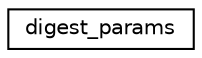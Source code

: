 digraph "Graphical Class Hierarchy"
{
  edge [fontname="Helvetica",fontsize="10",labelfontname="Helvetica",labelfontsize="10"];
  node [fontname="Helvetica",fontsize="10",shape=record];
  rankdir="LR";
  Node0 [label="digest_params",height=0.2,width=0.4,color="black", fillcolor="white", style="filled",URL="$structdigest__params.html"];
}

